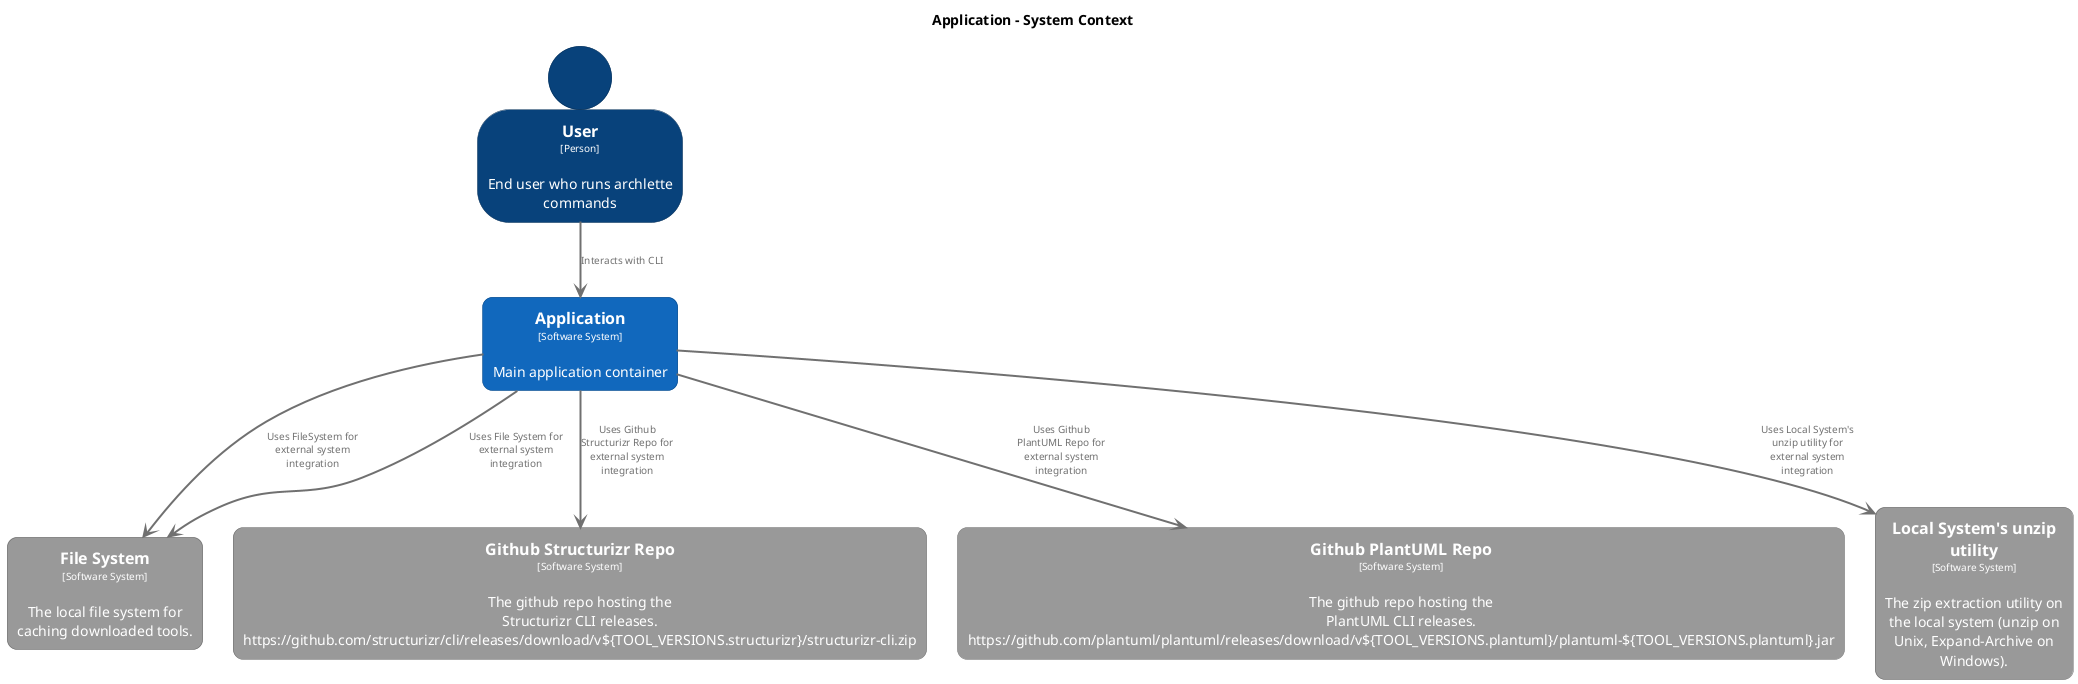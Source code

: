 @startuml
set separator none
title Application - System Context

top to bottom direction
skinparam ranksep 60
skinparam nodesep 30

skinparam {
  arrowFontSize 10
  defaultTextAlignment center
  wrapWidth 200
  maxMessageSize 100
  defaultFontName "Arial"
}

hide stereotype

skinparam rectangle<<Application>> {
  BackgroundColor #1168bd
  FontColor #ffffff
  BorderColor #0b4884
  roundCorner 20
  shadowing false
}
skinparam rectangle<<FileSystem>> {
  BackgroundColor #999999
  FontColor #ffffff
  BorderColor #6b6b6b
  roundCorner 20
  shadowing false
}
skinparam rectangle<<FileSystem>> {
  BackgroundColor #999999
  FontColor #ffffff
  BorderColor #6b6b6b
  roundCorner 20
  shadowing false
}
skinparam rectangle<<GithubPlantUMLRepo>> {
  BackgroundColor #999999
  FontColor #ffffff
  BorderColor #6b6b6b
  roundCorner 20
  shadowing false
}
skinparam rectangle<<GithubStructurizrRepo>> {
  BackgroundColor #999999
  FontColor #ffffff
  BorderColor #6b6b6b
  roundCorner 20
  shadowing false
}
skinparam rectangle<<LocalSystemsunziputility>> {
  BackgroundColor #999999
  FontColor #ffffff
  BorderColor #6b6b6b
  roundCorner 20
  shadowing false
}
skinparam person<<User>> {
  BackgroundColor #08427b
  FontColor #ffffff
  BorderColor #052e56
  shadowing false
}

person "==User\n<size:10>[Person]</size>\n\nEnd user who runs archlette commands" <<User>> as User
rectangle "==FileSystem\n<size:10>[Software System]</size>\n\nFile system for reading and writing files" <<FileSystem>> as FileSystem
rectangle "==Github Structurizr Repo\n<size:10>[Software System]</size>\n\nThe github repo hosting the Structurizr CLI releases. https://github.com/structurizr/cli/releases/download/v${TOOL_VERSIONS.structurizr}/structurizr-cli.zip" <<GithubStructurizrRepo>> as GithubStructurizrRepo
rectangle "==Github PlantUML Repo\n<size:10>[Software System]</size>\n\nThe github repo hosting the PlantUML CLI releases. https://github.com/plantuml/plantuml/releases/download/v${TOOL_VERSIONS.plantuml}/plantuml-${TOOL_VERSIONS.plantuml}.jar" <<GithubPlantUMLRepo>> as GithubPlantUMLRepo
rectangle "==Local System's unzip utility\n<size:10>[Software System]</size>\n\nThe zip extraction utility on the local system (unzip on Unix, Expand-Archive on Windows)." <<LocalSystemsunziputility>> as LocalSystemsunziputility
rectangle "==File System\n<size:10>[Software System]</size>\n\nThe local file system for caching downloaded tools." <<FileSystem>> as FileSystem
rectangle "==Application\n<size:10>[Software System]</size>\n\nMain application container" <<Application>> as Application

User -[#707070,thickness=2]-> Application : "<color:#707070>Interacts with CLI"
Application -[#707070,thickness=2]-> FileSystem : "<color:#707070>Uses FileSystem for external system integration"
Application -[#707070,thickness=2]-> GithubStructurizrRepo : "<color:#707070>Uses Github Structurizr Repo for external system integration"
Application -[#707070,thickness=2]-> GithubPlantUMLRepo : "<color:#707070>Uses Github PlantUML Repo for external system integration"
Application -[#707070,thickness=2]-> LocalSystemsunziputility : "<color:#707070>Uses Local System's unzip utility for external system integration"
Application -[#707070,thickness=2]-> FileSystem : "<color:#707070>Uses File System for external system integration"
@enduml